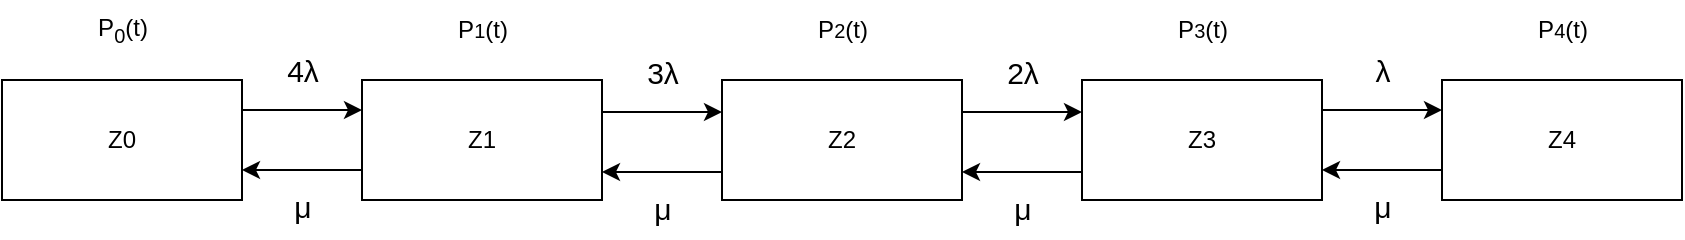<mxfile version="27.1.0">
  <diagram name="Страница — 1" id="Ndk-0WW0AeaskkKq-d2-">
    <mxGraphModel dx="1426" dy="785" grid="1" gridSize="10" guides="1" tooltips="1" connect="1" arrows="1" fold="1" page="1" pageScale="1" pageWidth="827" pageHeight="1169" math="1" shadow="0">
      <root>
        <mxCell id="0" />
        <mxCell id="1" parent="0" />
        <mxCell id="3NRV83JWHgNm8MeG_gxz-1" value="Z&lt;span style=&quot;background-color: transparent; color: light-dark(rgb(0, 0, 0), rgb(255, 255, 255));&quot;&gt;0&lt;/span&gt;" style="rounded=0;whiteSpace=wrap;html=1;" vertex="1" parent="1">
          <mxGeometry x="40" y="160" width="120" height="60" as="geometry" />
        </mxCell>
        <mxCell id="3NRV83JWHgNm8MeG_gxz-2" value="Z1" style="rounded=0;whiteSpace=wrap;html=1;" vertex="1" parent="1">
          <mxGeometry x="220" y="160" width="120" height="60" as="geometry" />
        </mxCell>
        <mxCell id="3NRV83JWHgNm8MeG_gxz-3" value="Z2" style="rounded=0;whiteSpace=wrap;html=1;" vertex="1" parent="1">
          <mxGeometry x="400" y="160" width="120" height="60" as="geometry" />
        </mxCell>
        <mxCell id="3NRV83JWHgNm8MeG_gxz-4" value="Z3" style="rounded=0;whiteSpace=wrap;html=1;" vertex="1" parent="1">
          <mxGeometry x="580" y="160" width="120" height="60" as="geometry" />
        </mxCell>
        <mxCell id="3NRV83JWHgNm8MeG_gxz-5" value="Z4" style="rounded=0;whiteSpace=wrap;html=1;" vertex="1" parent="1">
          <mxGeometry x="760" y="160" width="120" height="60" as="geometry" />
        </mxCell>
        <mxCell id="3NRV83JWHgNm8MeG_gxz-6" value="" style="endArrow=classic;html=1;rounded=0;exitX=1;exitY=0.25;exitDx=0;exitDy=0;entryX=0;entryY=0.25;entryDx=0;entryDy=0;" edge="1" parent="1" source="3NRV83JWHgNm8MeG_gxz-1" target="3NRV83JWHgNm8MeG_gxz-2">
          <mxGeometry width="50" height="50" relative="1" as="geometry">
            <mxPoint x="390" y="430" as="sourcePoint" />
            <mxPoint x="440" y="380" as="targetPoint" />
          </mxGeometry>
        </mxCell>
        <mxCell id="3NRV83JWHgNm8MeG_gxz-7" value="&lt;font style=&quot;font-size: 15px;&quot;&gt;4λ&lt;/font&gt;" style="text;html=1;align=center;verticalAlign=middle;resizable=0;points=[];autosize=1;strokeColor=none;fillColor=none;" vertex="1" parent="1">
          <mxGeometry x="170" y="140" width="40" height="30" as="geometry" />
        </mxCell>
        <mxCell id="3NRV83JWHgNm8MeG_gxz-8" value="" style="endArrow=classic;html=1;rounded=0;exitX=0;exitY=0.75;exitDx=0;exitDy=0;entryX=1;entryY=0.75;entryDx=0;entryDy=0;" edge="1" parent="1" source="3NRV83JWHgNm8MeG_gxz-2" target="3NRV83JWHgNm8MeG_gxz-1">
          <mxGeometry width="50" height="50" relative="1" as="geometry">
            <mxPoint x="390" y="430" as="sourcePoint" />
            <mxPoint x="440" y="380" as="targetPoint" />
          </mxGeometry>
        </mxCell>
        <mxCell id="3NRV83JWHgNm8MeG_gxz-9" value="&lt;font style=&quot;font-size: 15px;&quot;&gt;μ&lt;/font&gt;" style="text;html=1;align=center;verticalAlign=middle;resizable=0;points=[];autosize=1;strokeColor=none;fillColor=none;" vertex="1" parent="1">
          <mxGeometry x="175" y="208" width="30" height="30" as="geometry" />
        </mxCell>
        <mxCell id="3NRV83JWHgNm8MeG_gxz-10" value="P&lt;sub&gt;0&lt;/sub&gt;(t)" style="text;html=1;align=center;verticalAlign=middle;resizable=0;points=[];autosize=1;strokeColor=none;fillColor=none;" vertex="1" parent="1">
          <mxGeometry x="75" y="120" width="50" height="30" as="geometry" />
        </mxCell>
        <mxCell id="3NRV83JWHgNm8MeG_gxz-11" value="P&lt;span style=&quot;font-size: 10px;&quot;&gt;1&lt;/span&gt;(t)" style="text;html=1;align=center;verticalAlign=middle;resizable=0;points=[];autosize=1;strokeColor=none;fillColor=none;" vertex="1" parent="1">
          <mxGeometry x="255" y="120" width="50" height="30" as="geometry" />
        </mxCell>
        <mxCell id="3NRV83JWHgNm8MeG_gxz-12" value="P&lt;span style=&quot;font-size: 10px;&quot;&gt;2&lt;/span&gt;(t)" style="text;html=1;align=center;verticalAlign=middle;resizable=0;points=[];autosize=1;strokeColor=none;fillColor=none;" vertex="1" parent="1">
          <mxGeometry x="435" y="120" width="50" height="30" as="geometry" />
        </mxCell>
        <mxCell id="3NRV83JWHgNm8MeG_gxz-13" value="P&lt;span style=&quot;font-size: 10px;&quot;&gt;3&lt;/span&gt;(t)" style="text;html=1;align=center;verticalAlign=middle;resizable=0;points=[];autosize=1;strokeColor=none;fillColor=none;" vertex="1" parent="1">
          <mxGeometry x="615" y="120" width="50" height="30" as="geometry" />
        </mxCell>
        <mxCell id="3NRV83JWHgNm8MeG_gxz-14" value="P&lt;span style=&quot;font-size: 10px;&quot;&gt;4&lt;/span&gt;(t)" style="text;html=1;align=center;verticalAlign=middle;resizable=0;points=[];autosize=1;strokeColor=none;fillColor=none;" vertex="1" parent="1">
          <mxGeometry x="795" y="120" width="50" height="30" as="geometry" />
        </mxCell>
        <mxCell id="3NRV83JWHgNm8MeG_gxz-15" value="" style="endArrow=classic;html=1;rounded=0;exitX=1;exitY=0.25;exitDx=0;exitDy=0;entryX=0;entryY=0.25;entryDx=0;entryDy=0;" edge="1" parent="1">
          <mxGeometry width="50" height="50" relative="1" as="geometry">
            <mxPoint x="340" y="176" as="sourcePoint" />
            <mxPoint x="400" y="176" as="targetPoint" />
          </mxGeometry>
        </mxCell>
        <mxCell id="3NRV83JWHgNm8MeG_gxz-16" value="&lt;font style=&quot;font-size: 15px;&quot;&gt;3λ&lt;/font&gt;" style="text;html=1;align=center;verticalAlign=middle;resizable=0;points=[];autosize=1;strokeColor=none;fillColor=none;" vertex="1" parent="1">
          <mxGeometry x="350" y="141" width="40" height="30" as="geometry" />
        </mxCell>
        <mxCell id="3NRV83JWHgNm8MeG_gxz-17" value="" style="endArrow=classic;html=1;rounded=0;exitX=0;exitY=0.75;exitDx=0;exitDy=0;entryX=1;entryY=0.75;entryDx=0;entryDy=0;" edge="1" parent="1">
          <mxGeometry width="50" height="50" relative="1" as="geometry">
            <mxPoint x="400" y="206" as="sourcePoint" />
            <mxPoint x="340" y="206" as="targetPoint" />
          </mxGeometry>
        </mxCell>
        <mxCell id="3NRV83JWHgNm8MeG_gxz-18" value="&lt;font style=&quot;font-size: 15px;&quot;&gt;μ&lt;/font&gt;" style="text;html=1;align=center;verticalAlign=middle;resizable=0;points=[];autosize=1;strokeColor=none;fillColor=none;" vertex="1" parent="1">
          <mxGeometry x="355" y="209" width="30" height="30" as="geometry" />
        </mxCell>
        <mxCell id="3NRV83JWHgNm8MeG_gxz-19" value="" style="endArrow=classic;html=1;rounded=0;exitX=1;exitY=0.25;exitDx=0;exitDy=0;entryX=0;entryY=0.25;entryDx=0;entryDy=0;" edge="1" parent="1">
          <mxGeometry width="50" height="50" relative="1" as="geometry">
            <mxPoint x="520" y="176" as="sourcePoint" />
            <mxPoint x="580" y="176" as="targetPoint" />
          </mxGeometry>
        </mxCell>
        <mxCell id="3NRV83JWHgNm8MeG_gxz-20" value="&lt;font style=&quot;font-size: 15px;&quot;&gt;2λ&lt;/font&gt;" style="text;html=1;align=center;verticalAlign=middle;resizable=0;points=[];autosize=1;strokeColor=none;fillColor=none;" vertex="1" parent="1">
          <mxGeometry x="530" y="141" width="40" height="30" as="geometry" />
        </mxCell>
        <mxCell id="3NRV83JWHgNm8MeG_gxz-21" value="" style="endArrow=classic;html=1;rounded=0;exitX=0;exitY=0.75;exitDx=0;exitDy=0;entryX=1;entryY=0.75;entryDx=0;entryDy=0;" edge="1" parent="1">
          <mxGeometry width="50" height="50" relative="1" as="geometry">
            <mxPoint x="580" y="206" as="sourcePoint" />
            <mxPoint x="520" y="206" as="targetPoint" />
          </mxGeometry>
        </mxCell>
        <mxCell id="3NRV83JWHgNm8MeG_gxz-22" value="&lt;font style=&quot;font-size: 15px;&quot;&gt;μ&lt;/font&gt;" style="text;html=1;align=center;verticalAlign=middle;resizable=0;points=[];autosize=1;strokeColor=none;fillColor=none;" vertex="1" parent="1">
          <mxGeometry x="535" y="209" width="30" height="30" as="geometry" />
        </mxCell>
        <mxCell id="3NRV83JWHgNm8MeG_gxz-23" value="" style="endArrow=classic;html=1;rounded=0;exitX=1;exitY=0.25;exitDx=0;exitDy=0;entryX=0;entryY=0.25;entryDx=0;entryDy=0;" edge="1" parent="1">
          <mxGeometry width="50" height="50" relative="1" as="geometry">
            <mxPoint x="700" y="175" as="sourcePoint" />
            <mxPoint x="760" y="175" as="targetPoint" />
          </mxGeometry>
        </mxCell>
        <mxCell id="3NRV83JWHgNm8MeG_gxz-24" value="&lt;font style=&quot;font-size: 15px;&quot;&gt;λ&lt;/font&gt;" style="text;html=1;align=center;verticalAlign=middle;resizable=0;points=[];autosize=1;strokeColor=none;fillColor=none;" vertex="1" parent="1">
          <mxGeometry x="715" y="140" width="30" height="30" as="geometry" />
        </mxCell>
        <mxCell id="3NRV83JWHgNm8MeG_gxz-25" value="" style="endArrow=classic;html=1;rounded=0;exitX=0;exitY=0.75;exitDx=0;exitDy=0;entryX=1;entryY=0.75;entryDx=0;entryDy=0;" edge="1" parent="1">
          <mxGeometry width="50" height="50" relative="1" as="geometry">
            <mxPoint x="760" y="205" as="sourcePoint" />
            <mxPoint x="700" y="205" as="targetPoint" />
          </mxGeometry>
        </mxCell>
        <mxCell id="3NRV83JWHgNm8MeG_gxz-26" value="&lt;font style=&quot;font-size: 15px;&quot;&gt;μ&lt;/font&gt;" style="text;html=1;align=center;verticalAlign=middle;resizable=0;points=[];autosize=1;strokeColor=none;fillColor=none;" vertex="1" parent="1">
          <mxGeometry x="715" y="208" width="30" height="30" as="geometry" />
        </mxCell>
      </root>
    </mxGraphModel>
  </diagram>
</mxfile>
